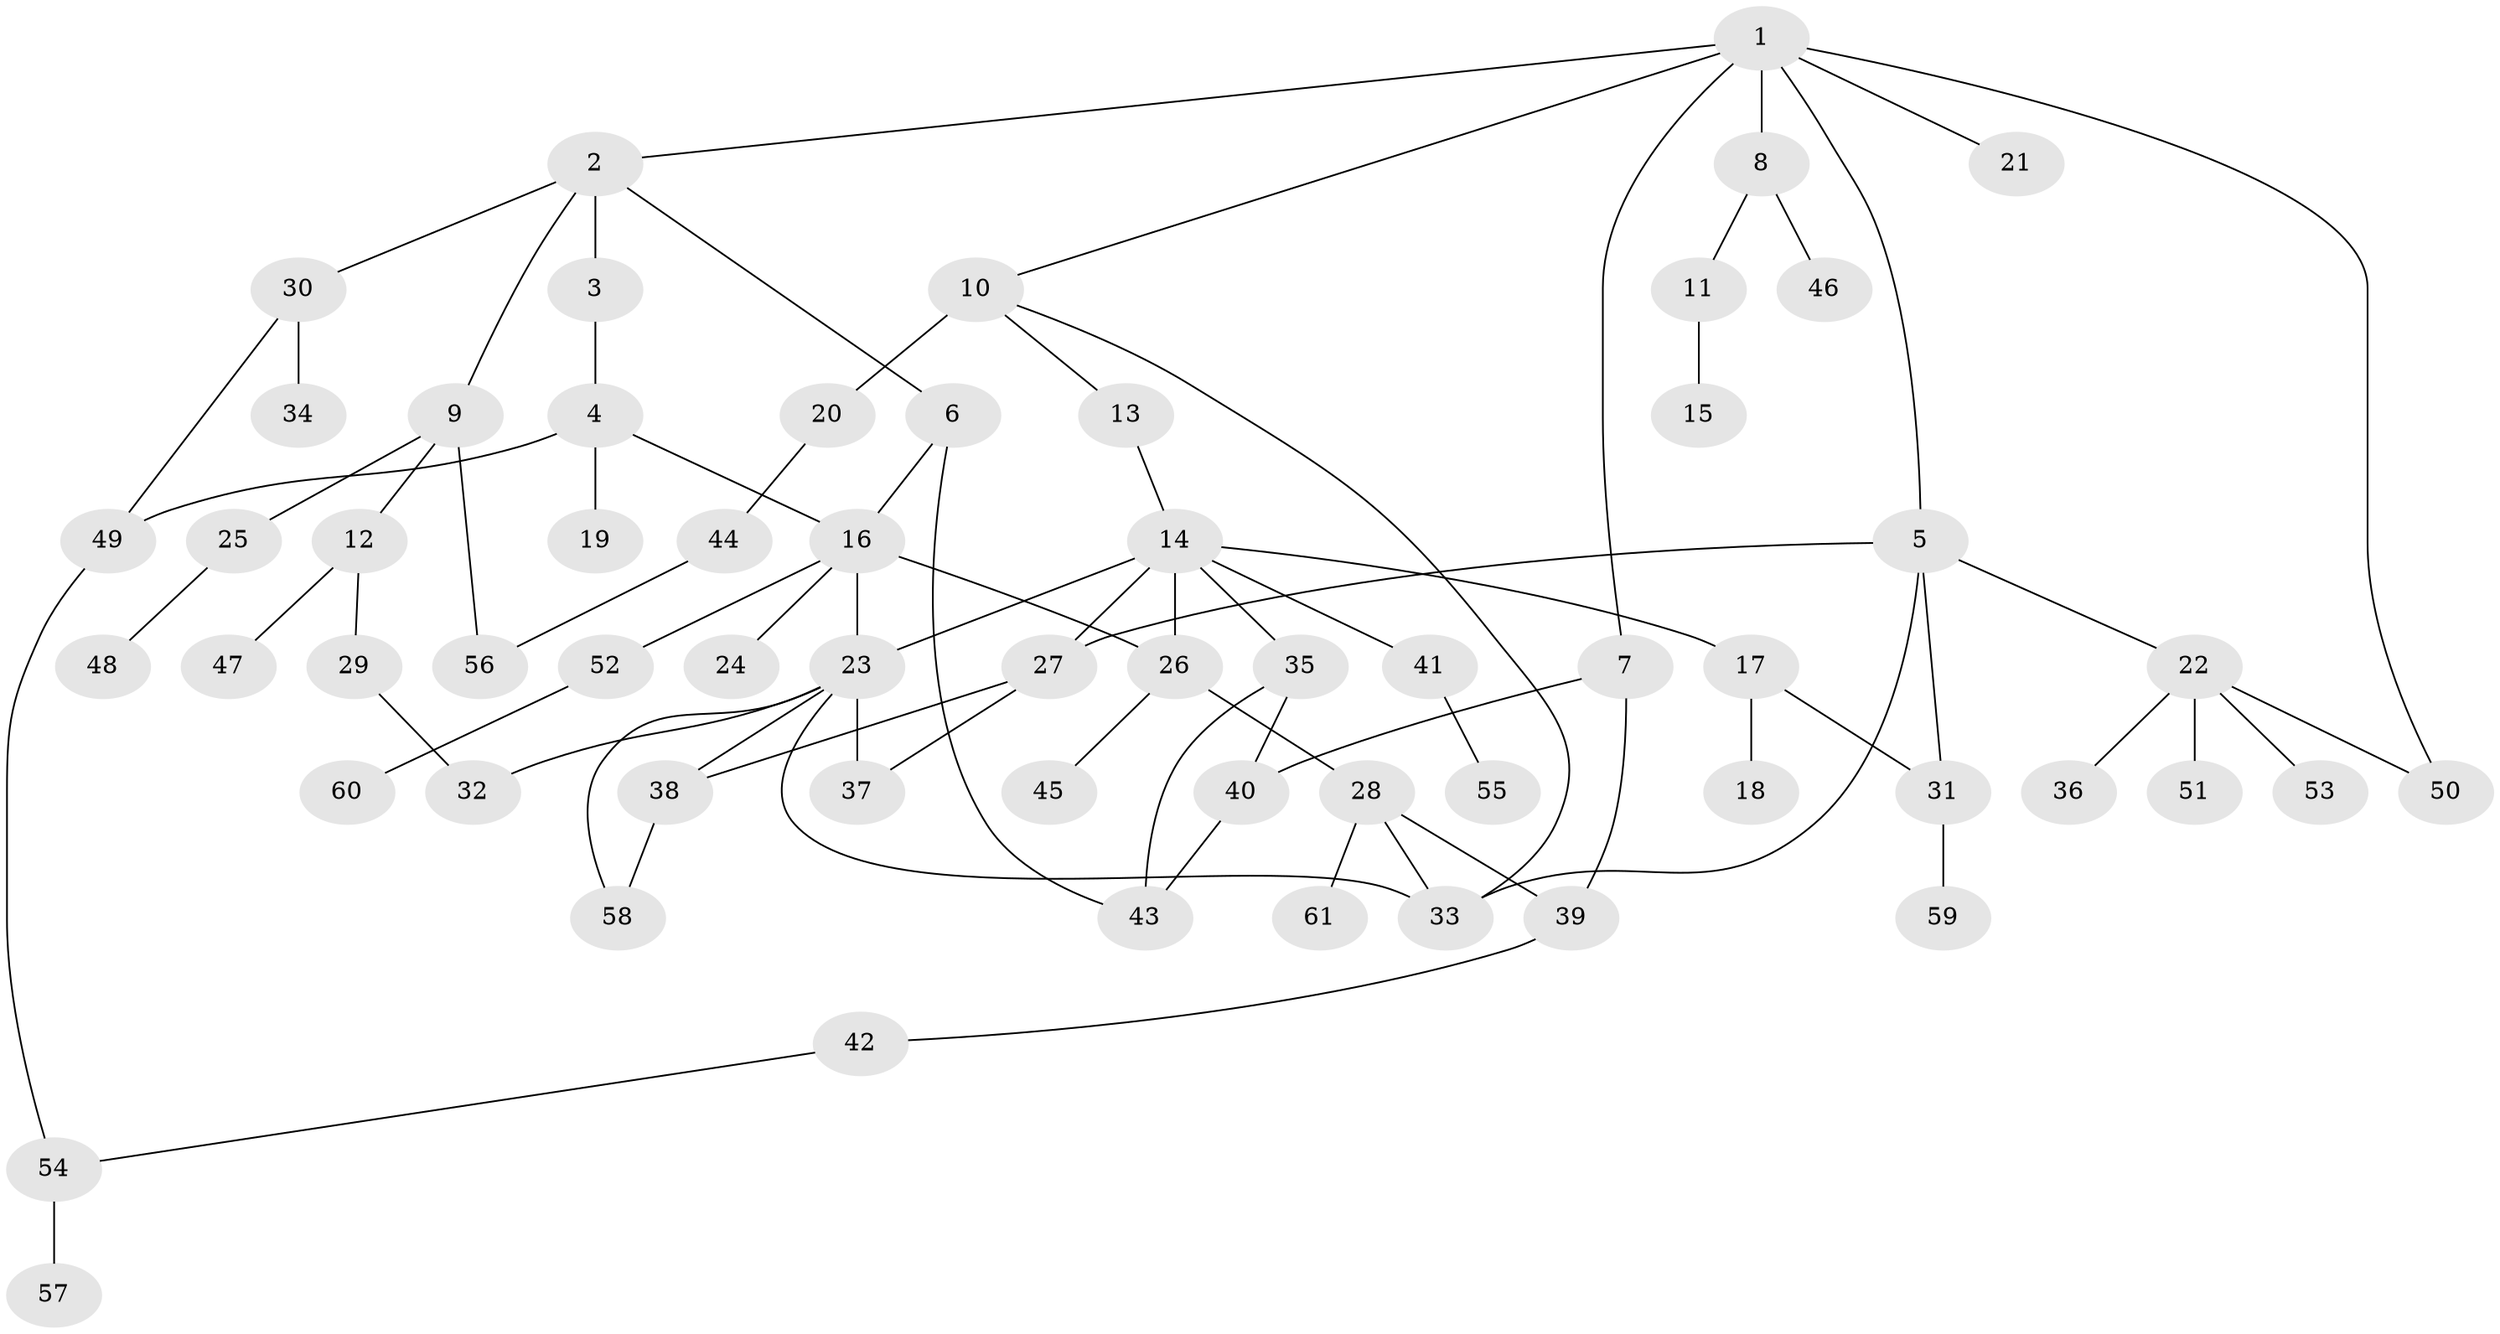// original degree distribution, {8: 0.01652892561983471, 5: 0.05785123966942149, 3: 0.21487603305785125, 4: 0.0743801652892562, 2: 0.30578512396694213, 1: 0.32231404958677684, 6: 0.008264462809917356}
// Generated by graph-tools (version 1.1) at 2025/34/03/09/25 02:34:10]
// undirected, 61 vertices, 80 edges
graph export_dot {
graph [start="1"]
  node [color=gray90,style=filled];
  1;
  2;
  3;
  4;
  5;
  6;
  7;
  8;
  9;
  10;
  11;
  12;
  13;
  14;
  15;
  16;
  17;
  18;
  19;
  20;
  21;
  22;
  23;
  24;
  25;
  26;
  27;
  28;
  29;
  30;
  31;
  32;
  33;
  34;
  35;
  36;
  37;
  38;
  39;
  40;
  41;
  42;
  43;
  44;
  45;
  46;
  47;
  48;
  49;
  50;
  51;
  52;
  53;
  54;
  55;
  56;
  57;
  58;
  59;
  60;
  61;
  1 -- 2 [weight=1.0];
  1 -- 5 [weight=1.0];
  1 -- 7 [weight=1.0];
  1 -- 8 [weight=1.0];
  1 -- 10 [weight=1.0];
  1 -- 21 [weight=1.0];
  1 -- 50 [weight=1.0];
  2 -- 3 [weight=1.0];
  2 -- 6 [weight=1.0];
  2 -- 9 [weight=1.0];
  2 -- 30 [weight=1.0];
  3 -- 4 [weight=1.0];
  4 -- 16 [weight=1.0];
  4 -- 19 [weight=1.0];
  4 -- 49 [weight=1.0];
  5 -- 22 [weight=1.0];
  5 -- 27 [weight=1.0];
  5 -- 31 [weight=1.0];
  5 -- 33 [weight=1.0];
  6 -- 16 [weight=1.0];
  6 -- 43 [weight=1.0];
  7 -- 39 [weight=1.0];
  7 -- 40 [weight=1.0];
  8 -- 11 [weight=1.0];
  8 -- 46 [weight=1.0];
  9 -- 12 [weight=1.0];
  9 -- 25 [weight=1.0];
  9 -- 56 [weight=1.0];
  10 -- 13 [weight=1.0];
  10 -- 20 [weight=3.0];
  10 -- 33 [weight=1.0];
  11 -- 15 [weight=1.0];
  12 -- 29 [weight=1.0];
  12 -- 47 [weight=1.0];
  13 -- 14 [weight=1.0];
  14 -- 17 [weight=1.0];
  14 -- 23 [weight=1.0];
  14 -- 26 [weight=1.0];
  14 -- 27 [weight=1.0];
  14 -- 35 [weight=1.0];
  14 -- 41 [weight=1.0];
  16 -- 23 [weight=1.0];
  16 -- 24 [weight=1.0];
  16 -- 26 [weight=2.0];
  16 -- 52 [weight=1.0];
  17 -- 18 [weight=1.0];
  17 -- 31 [weight=1.0];
  20 -- 44 [weight=1.0];
  22 -- 36 [weight=1.0];
  22 -- 50 [weight=1.0];
  22 -- 51 [weight=1.0];
  22 -- 53 [weight=1.0];
  23 -- 32 [weight=1.0];
  23 -- 33 [weight=1.0];
  23 -- 37 [weight=1.0];
  23 -- 38 [weight=1.0];
  23 -- 58 [weight=1.0];
  25 -- 48 [weight=1.0];
  26 -- 28 [weight=1.0];
  26 -- 45 [weight=1.0];
  27 -- 37 [weight=1.0];
  27 -- 38 [weight=1.0];
  28 -- 33 [weight=1.0];
  28 -- 39 [weight=1.0];
  28 -- 61 [weight=1.0];
  29 -- 32 [weight=1.0];
  30 -- 34 [weight=1.0];
  30 -- 49 [weight=1.0];
  31 -- 59 [weight=1.0];
  35 -- 40 [weight=2.0];
  35 -- 43 [weight=2.0];
  38 -- 58 [weight=1.0];
  39 -- 42 [weight=1.0];
  40 -- 43 [weight=1.0];
  41 -- 55 [weight=1.0];
  42 -- 54 [weight=1.0];
  44 -- 56 [weight=1.0];
  49 -- 54 [weight=1.0];
  52 -- 60 [weight=1.0];
  54 -- 57 [weight=1.0];
}
